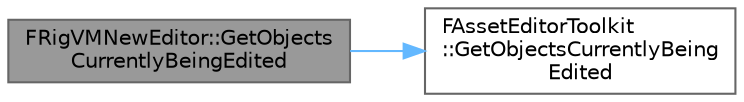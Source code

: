 digraph "FRigVMNewEditor::GetObjectsCurrentlyBeingEdited"
{
 // INTERACTIVE_SVG=YES
 // LATEX_PDF_SIZE
  bgcolor="transparent";
  edge [fontname=Helvetica,fontsize=10,labelfontname=Helvetica,labelfontsize=10];
  node [fontname=Helvetica,fontsize=10,shape=box,height=0.2,width=0.4];
  rankdir="LR";
  Node1 [id="Node000001",label="FRigVMNewEditor::GetObjects\lCurrentlyBeingEdited",height=0.2,width=0.4,color="gray40", fillcolor="grey60", style="filled", fontcolor="black",tooltip=" "];
  Node1 -> Node2 [id="edge1_Node000001_Node000002",color="steelblue1",style="solid",tooltip=" "];
  Node2 [id="Node000002",label="FAssetEditorToolkit\l::GetObjectsCurrentlyBeing\lEdited",height=0.2,width=0.4,color="grey40", fillcolor="white", style="filled",URL="$d2/d72/classFAssetEditorToolkit.html#a1e3d36d684551c3fb108aeda9b2d5491",tooltip=" "];
}
